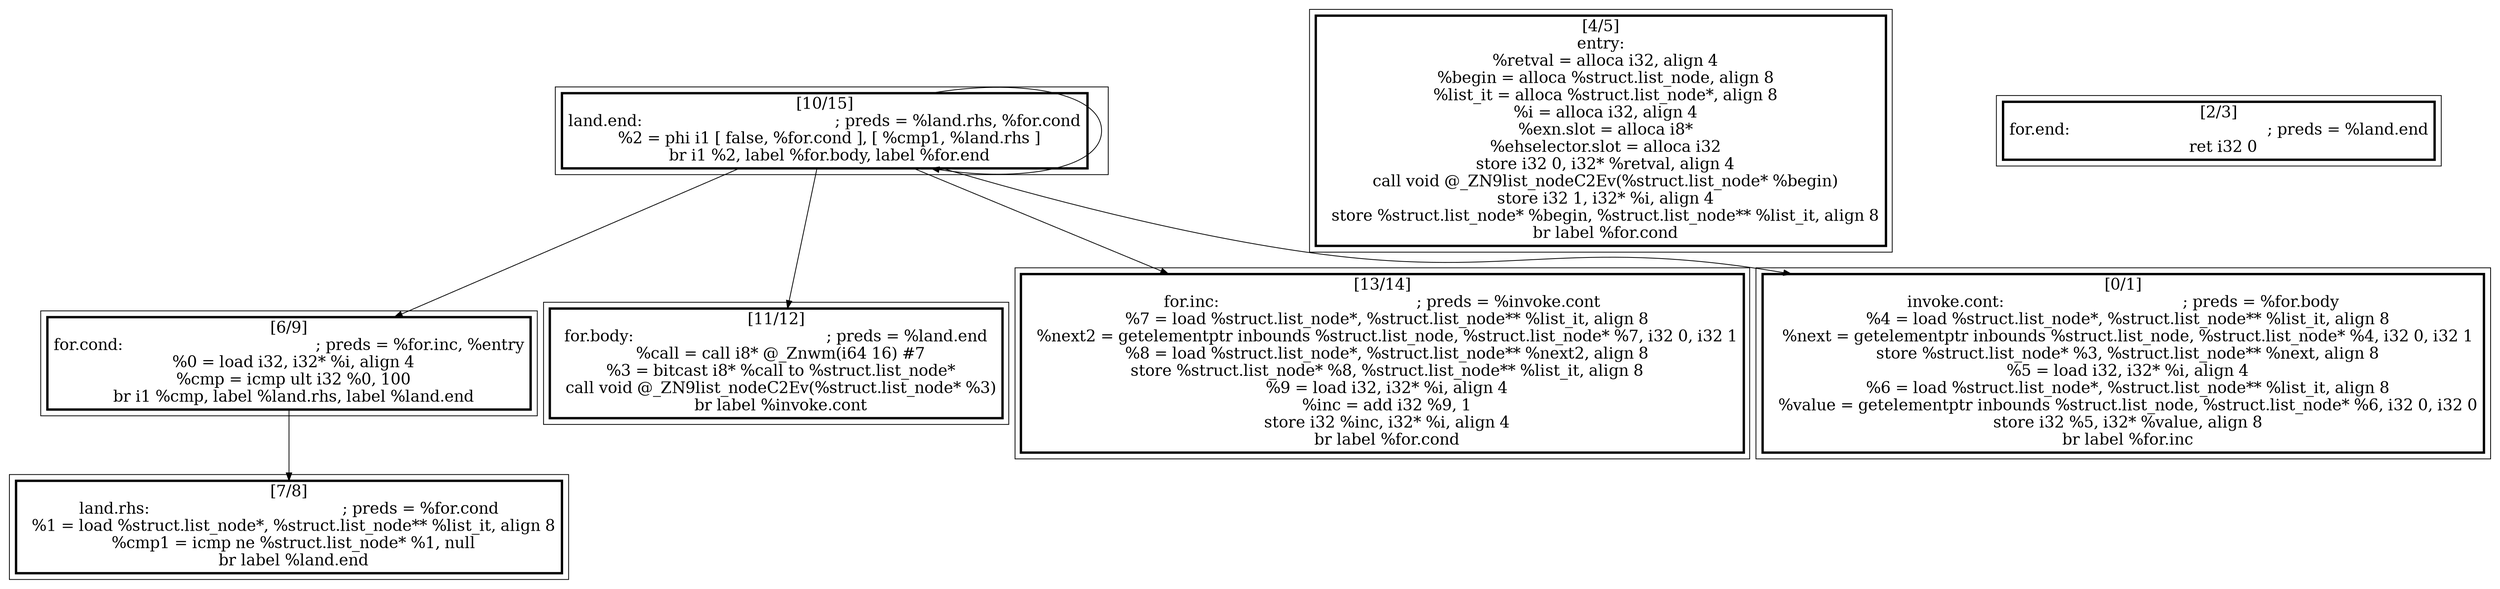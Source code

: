 
digraph G {



node43->node42 [ ]
node39->node43 [ ]
node39->node41 [ ]
node39->node40 [ ]
node39->node39 [ ]
node39->node37 [ ]


subgraph cluster7 {


node44 [penwidth=3.0,fontsize=20,shape=rectangle,label="[4/5]
entry:
  %retval = alloca i32, align 4
  %begin = alloca %struct.list_node, align 8
  %list_it = alloca %struct.list_node*, align 8
  %i = alloca i32, align 4
  %exn.slot = alloca i8*
  %ehselector.slot = alloca i32
  store i32 0, i32* %retval, align 4
  call void @_ZN9list_nodeC2Ev(%struct.list_node* %begin)
  store i32 1, i32* %i, align 4
  store %struct.list_node* %begin, %struct.list_node** %list_it, align 8
  br label %for.cond
" ]



}

subgraph cluster6 {


node43 [penwidth=3.0,fontsize=20,shape=rectangle,label="[6/9]
for.cond:                                         ; preds = %for.inc, %entry
  %0 = load i32, i32* %i, align 4
  %cmp = icmp ult i32 %0, 100
  br i1 %cmp, label %land.rhs, label %land.end
" ]



}

subgraph cluster0 {


node37 [penwidth=3.0,fontsize=20,shape=rectangle,label="[0/1]
invoke.cont:                                      ; preds = %for.body
  %4 = load %struct.list_node*, %struct.list_node** %list_it, align 8
  %next = getelementptr inbounds %struct.list_node, %struct.list_node* %4, i32 0, i32 1
  store %struct.list_node* %3, %struct.list_node** %next, align 8
  %5 = load i32, i32* %i, align 4
  %6 = load %struct.list_node*, %struct.list_node** %list_it, align 8
  %value = getelementptr inbounds %struct.list_node, %struct.list_node* %6, i32 0, i32 0
  store i32 %5, i32* %value, align 8
  br label %for.inc
" ]



}

subgraph cluster5 {


node42 [penwidth=3.0,fontsize=20,shape=rectangle,label="[7/8]
land.rhs:                                         ; preds = %for.cond
  %1 = load %struct.list_node*, %struct.list_node** %list_it, align 8
  %cmp1 = icmp ne %struct.list_node* %1, null
  br label %land.end
" ]



}

subgraph cluster1 {


node38 [penwidth=3.0,fontsize=20,shape=rectangle,label="[2/3]
for.end:                                          ; preds = %land.end
  ret i32 0
" ]



}

subgraph cluster2 {


node39 [penwidth=3.0,fontsize=20,shape=rectangle,label="[10/15]
land.end:                                         ; preds = %land.rhs, %for.cond
  %2 = phi i1 [ false, %for.cond ], [ %cmp1, %land.rhs ]
  br i1 %2, label %for.body, label %for.end
" ]



}

subgraph cluster3 {


node40 [penwidth=3.0,fontsize=20,shape=rectangle,label="[13/14]
for.inc:                                          ; preds = %invoke.cont
  %7 = load %struct.list_node*, %struct.list_node** %list_it, align 8
  %next2 = getelementptr inbounds %struct.list_node, %struct.list_node* %7, i32 0, i32 1
  %8 = load %struct.list_node*, %struct.list_node** %next2, align 8
  store %struct.list_node* %8, %struct.list_node** %list_it, align 8
  %9 = load i32, i32* %i, align 4
  %inc = add i32 %9, 1
  store i32 %inc, i32* %i, align 4
  br label %for.cond
" ]



}

subgraph cluster4 {


node41 [penwidth=3.0,fontsize=20,shape=rectangle,label="[11/12]
for.body:                                         ; preds = %land.end
  %call = call i8* @_Znwm(i64 16) #7
  %3 = bitcast i8* %call to %struct.list_node*
  call void @_ZN9list_nodeC2Ev(%struct.list_node* %3)
  br label %invoke.cont
" ]



}

}

